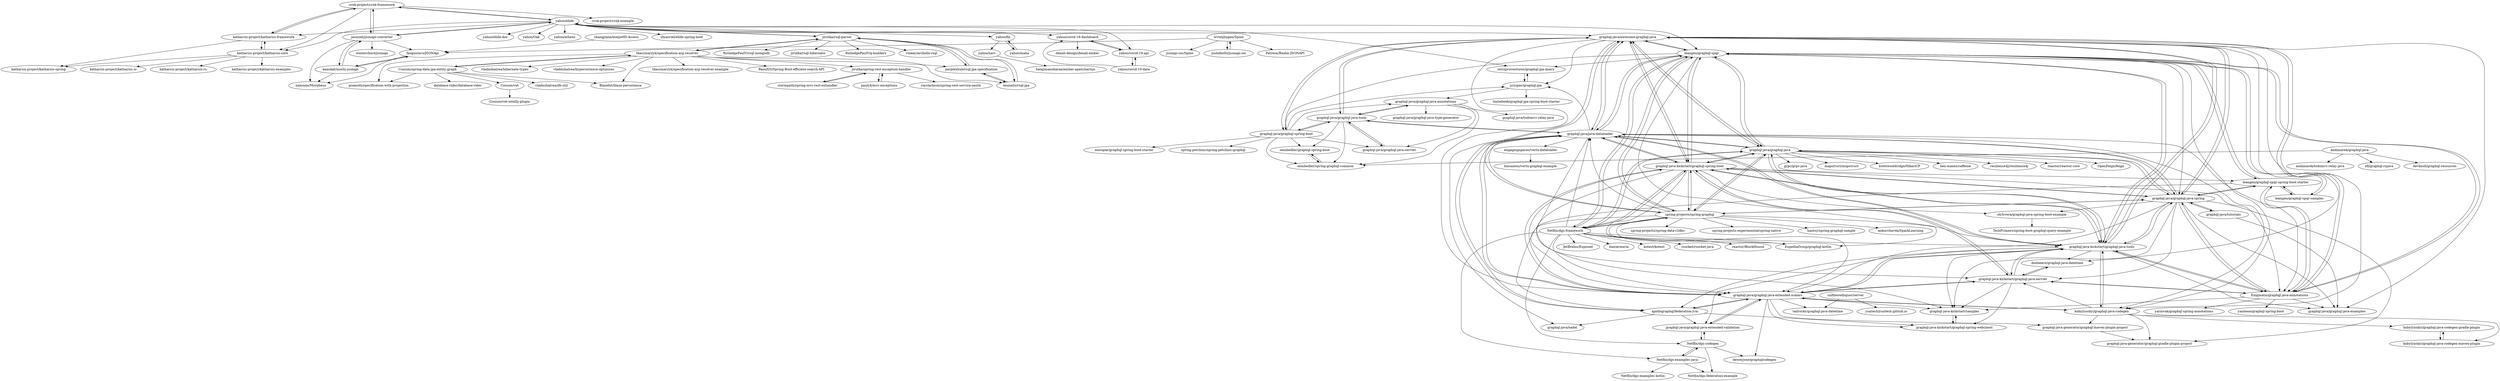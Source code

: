 digraph G {
"crnk-project/crnk-framework" -> "katharsis-project/katharsis-framework"
"crnk-project/crnk-framework" -> "crnk-project/crnk-example"
"crnk-project/crnk-framework" -> "yahoo/elide"
"crnk-project/crnk-framework" -> "jasminb/jsonapi-converter"
"crnk-project/crnk-framework" -> "katharsis-project/katharsis-core"
"eh3rrera/graphql-java-spring-boot-example" -> "TechPrimers/spring-boot-graphql-query-example"
"yahoo/elide" -> "crnk-project/crnk-framework"
"yahoo/elide" -> "yahoo/fili"
"yahoo/elide" -> "illyasviel/elide-spring-boot"
"yahoo/elide" -> "katharsis-project/katharsis-framework"
"yahoo/elide" -> "introproventures/graphql-jpa-query"
"yahoo/elide" -> "jasminb/jsonapi-converter"
"yahoo/elide" -> "leangen/graphql-spqr"
"yahoo/elide" -> "yahoo/covid-19-dashboard"
"yahoo/elide" -> "jirutka/rsql-parser"
"yahoo/elide" -> "yahoo/elide-doc"
"yahoo/elide" -> "yahoo/covid-19-api"
"yahoo/elide" -> "yahoo/Oak" ["e"=1]
"yahoo/elide" -> "katharsis-project/katharsis-core"
"yahoo/elide" -> "yahoo/athenz" ["e"=1]
"yahoo/elide" -> "graphql-java/awesome-graphql-java"
"graphql-java/graphql-java" -> "graphql-java-kickstart/graphql-spring-boot"
"graphql-java/graphql-java" -> "spring-projects/spring-graphql"
"graphql-java/graphql-java" -> "graphql-java-kickstart/graphql-java-tools"
"graphql-java/graphql-java" -> "leangen/graphql-spqr"
"graphql-java/graphql-java" -> "graphql-java/graphql-java-spring"
"graphql-java/graphql-java" -> "Netflix/dgs-framework"
"graphql-java/graphql-java" -> "ben-manes/caffeine" ["e"=1]
"graphql-java/graphql-java" -> "resilience4j/resilience4j" ["e"=1]
"graphql-java/graphql-java" -> "reactor/reactor-core" ["e"=1]
"graphql-java/graphql-java" -> "OpenFeign/feign" ["e"=1]
"graphql-java/graphql-java" -> "grpc/grpc-java" ["e"=1]
"graphql-java/graphql-java" -> "mapstruct/mapstruct" ["e"=1]
"graphql-java/graphql-java" -> "graphql-java/awesome-graphql-java"
"graphql-java/graphql-java" -> "graphql-java/java-dataloader"
"graphql-java/graphql-java" -> "brettwooldridge/HikariCP" ["e"=1]
"graphql-java-kickstart/graphql-spring-boot" -> "graphql-java-kickstart/graphql-java-tools"
"graphql-java-kickstart/graphql-spring-boot" -> "graphql-java/graphql-java"
"graphql-java-kickstart/graphql-spring-boot" -> "graphql-java/graphql-java-spring"
"graphql-java-kickstart/graphql-spring-boot" -> "graphql-java-kickstart/graphql-java-servlet"
"graphql-java-kickstart/graphql-spring-boot" -> "leangen/graphql-spqr"
"graphql-java-kickstart/graphql-spring-boot" -> "spring-projects/spring-graphql"
"graphql-java-kickstart/graphql-spring-boot" -> "graphql-java/graphql-java-extended-scalars"
"graphql-java-kickstart/graphql-spring-boot" -> "graphql-java/awesome-graphql-java"
"graphql-java-kickstart/graphql-spring-boot" -> "Enigmatis/graphql-java-annotations"
"graphql-java-kickstart/graphql-spring-boot" -> "eh3rrera/graphql-java-spring-boot-example"
"graphql-java-kickstart/graphql-spring-boot" -> "graphql-java/java-dataloader"
"graphql-java-kickstart/graphql-spring-boot" -> "ExpediaGroup/graphql-kotlin" ["e"=1]
"graphql-java-kickstart/graphql-spring-boot" -> "Netflix/dgs-framework"
"graphql-java-kickstart/graphql-spring-boot" -> "leangen/graphql-spqr-spring-boot-starter"
"graphql-java-kickstart/graphql-spring-boot" -> "graphql-java-kickstart/samples"
"Enigmatis/graphql-java-annotations" -> "yarinvak/graphql-spring-annotations"
"Enigmatis/graphql-java-annotations" -> "leangen/graphql-spqr-spring-boot-starter"
"Enigmatis/graphql-java-annotations" -> "graphql-java-kickstart/graphql-java-servlet"
"Enigmatis/graphql-java-annotations" -> "graphql-java-kickstart/graphql-java-tools"
"Enigmatis/graphql-java-annotations" -> "graphql-java/graphql-java-spring"
"Enigmatis/graphql-java-annotations" -> "graphql-java/graphql-java-examples"
"Enigmatis/graphql-java-annotations" -> "graphql-java/awesome-graphql-java"
"Enigmatis/graphql-java-annotations" -> "graphql-java-kickstart/samples"
"Enigmatis/graphql-java-annotations" -> "leangen/graphql-spqr"
"Enigmatis/graphql-java-annotations" -> "yandooo/graphql-spring-boot"
"Netflix/dgs-framework" -> "spring-projects/spring-graphql"
"Netflix/dgs-framework" -> "ExpediaGroup/graphql-kotlin" ["e"=1]
"Netflix/dgs-framework" -> "graphql-java/graphql-java"
"Netflix/dgs-framework" -> "Netflix/dgs-codegen"
"Netflix/dgs-framework" -> "graphql-java-kickstart/graphql-spring-boot"
"Netflix/dgs-framework" -> "Netflix/dgs-examples-java"
"Netflix/dgs-framework" -> "leangen/graphql-spqr"
"Netflix/dgs-framework" -> "graphql-java/java-dataloader"
"Netflix/dgs-framework" -> "kotest/kotest" ["e"=1]
"Netflix/dgs-framework" -> "graphql-java-kickstart/graphql-java-tools"
"Netflix/dgs-framework" -> "rsocket/rsocket-java" ["e"=1]
"Netflix/dgs-framework" -> "reactor/BlockHound" ["e"=1]
"Netflix/dgs-framework" -> "graphql-java/graphql-java-extended-scalars"
"Netflix/dgs-framework" -> "JetBrains/Exposed" ["e"=1]
"Netflix/dgs-framework" -> "line/armeria" ["e"=1]
"graphql-java/graphql-java-extended-scalars" -> "graphql-java/graphql-java-extended-validation"
"graphql-java/graphql-java-extended-scalars" -> "graphql-java-kickstart/graphql-java-tools"
"graphql-java/graphql-java-extended-scalars" -> "graphql-java-kickstart/graphql-java-servlet"
"graphql-java/graphql-java-extended-scalars" -> "graphql-java-kickstart/samples"
"graphql-java/graphql-java-extended-scalars" -> "kobylynskyi/graphql-java-codegen"
"graphql-java/graphql-java-extended-scalars" -> "apollographql/federation-jvm"
"graphql-java/graphql-java-extended-scalars" -> "graphql-java-kickstart/graphql-spring-webclient"
"graphql-java/graphql-java-extended-scalars" -> "tailrocks/graphql-java-datetime"
"graphql-java/graphql-java-extended-scalars" -> "graphql-java-generator/graphql-maven-plugin-project"
"graphql-java/graphql-java-extended-scalars" -> "deweyjose/graphqlcodegen"
"graphql-java/graphql-java-extended-scalars" -> "graphql-java/java-dataloader"
"graphql-java/graphql-java-extended-scalars" -> "graphql-java-kickstart/graphql-spring-boot"
"graphql-java/tutorials" -> "graphql-java/graphql-java-spring"
"graphql-java/tutorials" -> "graphql-java/graphql-java-examples"
"leangen/graphql-spqr" -> "leangen/graphql-spqr-spring-boot-starter"
"leangen/graphql-spqr" -> "leangen/graphql-spqr-samples"
"leangen/graphql-spqr" -> "graphql-java/awesome-graphql-java"
"leangen/graphql-spqr" -> "graphql-java-kickstart/graphql-spring-boot"
"leangen/graphql-spqr" -> "Enigmatis/graphql-java-annotations"
"leangen/graphql-spqr" -> "graphql-java-kickstart/graphql-java-tools"
"leangen/graphql-spqr" -> "graphql-java/java-dataloader"
"leangen/graphql-spqr" -> "graphql-java/graphql-java"
"leangen/graphql-spqr" -> "introproventures/graphql-jpa-query"
"leangen/graphql-spqr" -> "spring-projects/spring-graphql"
"leangen/graphql-spqr" -> "kobylynskyi/graphql-java-codegen"
"leangen/graphql-spqr" -> "graphql-java/graphql-java-spring"
"leangen/graphql-spqr" -> "Netflix/dgs-framework"
"leangen/graphql-spqr" -> "ExpediaGroup/graphql-kotlin" ["e"=1]
"leangen/graphql-spqr" -> "graphql-java/graphql-spring-boot"
"graphql-java/java-dataloader" -> "apollographql/federation-jvm"
"graphql-java/java-dataloader" -> "graphql-java/awesome-graphql-java"
"graphql-java/java-dataloader" -> "graphql-java-kickstart/graphql-java-tools"
"graphql-java/java-dataloader" -> "graphql-java/graphql-java-spring"
"graphql-java/java-dataloader" -> "graphql-java/graphql-java-extended-scalars"
"graphql-java/java-dataloader" -> "graphql-java/graphql-java-tools"
"graphql-java/java-dataloader" -> "leangen/graphql-spqr"
"graphql-java/java-dataloader" -> "engagingspaces/vertx-dataloader"
"graphql-java/java-dataloader" -> "Enigmatis/graphql-java-annotations"
"graphql-java/java-dataloader" -> "graphql-java-kickstart/graphql-spring-boot"
"graphql-java/java-dataloader" -> "graphql-java/graphql-java"
"graphql-java/java-dataloader" -> "graphql-java/nadel"
"graphql-java/java-dataloader" -> "jcrygier/graphql-jpa"
"graphql-java/java-dataloader" -> "kobylynskyi/graphql-java-codegen"
"graphql-java/java-dataloader" -> "graphql-java-kickstart/graphql-java-servlet"
"spring-projects/spring-graphql" -> "Netflix/dgs-framework"
"spring-projects/spring-graphql" -> "graphql-java/graphql-java-spring"
"spring-projects/spring-graphql" -> "graphql-java-kickstart/graphql-spring-boot"
"spring-projects/spring-graphql" -> "graphql-java/graphql-java"
"spring-projects/spring-graphql" -> "graphql-java/graphql-java-extended-scalars"
"spring-projects/spring-graphql" -> "spring-projects-experimental/spring-native" ["e"=1]
"spring-projects/spring-graphql" -> "leangen/graphql-spqr"
"spring-projects/spring-graphql" -> "graphql-java/awesome-graphql-java"
"spring-projects/spring-graphql" -> "ExpediaGroup/graphql-kotlin" ["e"=1]
"spring-projects/spring-graphql" -> "hantsy/spring-graphql-sample"
"spring-projects/spring-graphql" -> "graphql-java-kickstart/graphql-java-tools"
"spring-projects/spring-graphql" -> "ankurchavda/SparkLearning" ["e"=1]
"spring-projects/spring-graphql" -> "apollographql/federation-jvm"
"spring-projects/spring-graphql" -> "graphql-java/java-dataloader"
"spring-projects/spring-graphql" -> "spring-projects/spring-data-r2dbc" ["e"=1]
"Cosium/spring-data-jpa-entity-graph" -> "pramoth/specification-with-projection"
"Cosium/spring-data-jpa-entity-graph" -> "vladmihalcea/db-util" ["e"=1]
"Cosium/spring-data-jpa-entity-graph" -> "tkaczmarzyk/specification-arg-resolver"
"Cosium/spring-data-jpa-entity-graph" -> "Cosium/vet"
"Cosium/spring-data-jpa-entity-graph" -> "Blazebit/blaze-persistence" ["e"=1]
"Cosium/spring-data-jpa-entity-graph" -> "database-rider/database-rider" ["e"=1]
"tkaczmarzyk/specification-arg-resolver" -> "tkaczmarzyk/specification-arg-resolver-example"
"tkaczmarzyk/specification-arg-resolver" -> "jirutka/rsql-parser"
"tkaczmarzyk/specification-arg-resolver" -> "perplexhub/rsql-jpa-specification"
"tkaczmarzyk/specification-arg-resolver" -> "Cosium/spring-data-jpa-entity-graph"
"tkaczmarzyk/specification-arg-resolver" -> "Raouf25/Spring-Boot-efficient-search-API"
"tkaczmarzyk/specification-arg-resolver" -> "vladmihalcea/hibernate-types" ["e"=1]
"tkaczmarzyk/specification-arg-resolver" -> "Blazebit/blaze-persistence" ["e"=1]
"tkaczmarzyk/specification-arg-resolver" -> "jirutka/spring-rest-exception-handler"
"tkaczmarzyk/specification-arg-resolver" -> "tennaito/rsql-jpa"
"tkaczmarzyk/specification-arg-resolver" -> "pramoth/specification-with-projection"
"tkaczmarzyk/specification-arg-resolver" -> "vladmihalcea/hypersistence-optimizer" ["e"=1]
"stormpath/spring-mvc-rest-exhandler" -> "jirutka/spring-rest-exception-handler"
"yahoo/covid-19-data" -> "yahoo/covid-19-api"
"yahoo/covid-19-data" -> "yahoo/covid-19-dashboard"
"tennaito/rsql-jpa" -> "jirutka/rsql-parser"
"tennaito/rsql-jpa" -> "perplexhub/rsql-jpa-specification"
"yahoo/maha" -> "yahoo/fili"
"jasminb/jsonapi-converter" -> "faogustavo/JSONApi"
"jasminb/jsonapi-converter" -> "kamikat/moshi-jsonapi"
"jasminb/jsonapi-converter" -> "crnk-project/crnk-framework"
"jasminb/jsonapi-converter" -> "xamoom/Morpheus"
"jasminb/jsonapi-converter" -> "winterchord/jsonapi"
"jasminb/jsonapi-converter" -> "yahoo/elide"
"joshdholtz/jsonapi-ios" -> "wvteijlingen/Spine"
"andimarek/graphql-java" -> "devknoll/graphql-resources"
"andimarek/graphql-java" -> "andimarek/todomvc-relay-java"
"andimarek/graphql-java" -> "oembedler/spring-graphql-common"
"andimarek/graphql-java" -> "nfl/graphql-rxjava"
"graphql-java/awesome-graphql-java" -> "graphql-java/java-dataloader"
"graphql-java/awesome-graphql-java" -> "leangen/graphql-spqr"
"graphql-java/awesome-graphql-java" -> "graphql-java/graphql-spring-boot"
"graphql-java/awesome-graphql-java" -> "graphql-java/graphql-java-tools"
"graphql-java/awesome-graphql-java" -> "graphql-java-kickstart/graphql-java-tools"
"graphql-java/awesome-graphql-java" -> "graphql-java/graphql-java-spring"
"graphql-java/awesome-graphql-java" -> "Enigmatis/graphql-java-annotations"
"graphql-java/awesome-graphql-java" -> "graphql-java-kickstart/graphql-spring-boot"
"graphql-java/awesome-graphql-java" -> "graphql-java/graphql-java-extended-scalars"
"graphql-java/awesome-graphql-java" -> "kobylynskyi/graphql-java-codegen"
"graphql-java/awesome-graphql-java" -> "donbeave/graphql-java-datetime"
"graphql-java/awesome-graphql-java" -> "jcrygier/graphql-jpa"
"graphql-java/awesome-graphql-java" -> "graphql-java/graphql-java"
"graphql-java/awesome-graphql-java" -> "graphql-java/graphql-java-examples"
"graphql-java/awesome-graphql-java" -> "spring-projects/spring-graphql"
"graphql-java/graphql-java-spring" -> "graphql-java-kickstart/graphql-java-tools"
"graphql-java/graphql-java-spring" -> "Enigmatis/graphql-java-annotations"
"graphql-java/graphql-java-spring" -> "spring-projects/spring-graphql"
"graphql-java/graphql-java-spring" -> "graphql-java/tutorials"
"graphql-java/graphql-java-spring" -> "graphql-java-kickstart/graphql-spring-boot"
"graphql-java/graphql-java-spring" -> "graphql-java/awesome-graphql-java"
"graphql-java/graphql-java-spring" -> "graphql-java/java-dataloader"
"graphql-java/graphql-java-spring" -> "leangen/graphql-spqr-spring-boot-starter"
"graphql-java/graphql-java-spring" -> "graphql-java/graphql-java"
"graphql-java/graphql-java-spring" -> "eh3rrera/graphql-java-spring-boot-example"
"graphql-java/graphql-java-spring" -> "graphql-java/graphql-java-extended-scalars"
"graphql-java/graphql-java-spring" -> "graphql-java/graphql-java-examples"
"graphql-java/graphql-java-spring" -> "graphql-java-kickstart/samples"
"graphql-java/graphql-java-spring" -> "graphql-java-kickstart/graphql-java-servlet"
"graphql-java/graphql-java-spring" -> "graphql-java-generator/graphql-gradle-plugin-project"
"jirutka/rsql-parser" -> "tennaito/rsql-jpa"
"jirutka/rsql-parser" -> "perplexhub/rsql-jpa-specification"
"jirutka/rsql-parser" -> "RutledgePaulV/q-builders"
"jirutka/rsql-parser" -> "tkaczmarzyk/specification-arg-resolver"
"jirutka/rsql-parser" -> "vineey/archelix-rsql"
"jirutka/rsql-parser" -> "RutledgePaulV/rsql-mongodb"
"jirutka/rsql-parser" -> "yahoo/elide"
"jirutka/rsql-parser" -> "jirutka/rsql-hibernate"
"yahoo/fili" -> "yahoo/maha"
"yahoo/fili" -> "yahoo/navi"
"kobylynskyi/graphql-java-codegen" -> "graphql-java/graphql-java-extended-scalars"
"kobylynskyi/graphql-java-codegen" -> "graphql-java-kickstart/graphql-java-tools"
"kobylynskyi/graphql-java-codegen" -> "graphql-java-generator/graphql-maven-plugin-project"
"kobylynskyi/graphql-java-codegen" -> "graphql-java-generator/graphql-gradle-plugin-project"
"kobylynskyi/graphql-java-codegen" -> "graphql-java-kickstart/graphql-java-servlet"
"kobylynskyi/graphql-java-codegen" -> "kobylynskyi/graphql-java-codegen-maven-plugin"
"kobylynskyi/graphql-java-codegen" -> "kobylynskyi/graphql-java-codegen-gradle-plugin"
"leangen/graphql-spqr-samples" -> "leangen/graphql-spqr-spring-boot-starter"
"leangen/graphql-spqr-samples" -> "leangen/graphql-spqr"
"paulc4/mvc-exceptions" -> "jirutka/spring-rest-exception-handler"
"graphql-java-kickstart/graphql-spring-webclient" -> "graphql-java-kickstart/samples"
"kamikat/moshi-jsonapi" -> "faogustavo/JSONApi"
"kamikat/moshi-jsonapi" -> "jasminb/jsonapi-converter"
"kamikat/moshi-jsonapi" -> "xamoom/Morpheus"
"graphql-java-kickstart/graphql-java-tools" -> "graphql-java-kickstart/graphql-spring-boot"
"graphql-java-kickstart/graphql-java-tools" -> "graphql-java-kickstart/graphql-java-servlet"
"graphql-java-kickstart/graphql-java-tools" -> "graphql-java/graphql-java-extended-scalars"
"graphql-java-kickstart/graphql-java-tools" -> "graphql-java/graphql-java-spring"
"graphql-java-kickstart/graphql-java-tools" -> "Enigmatis/graphql-java-annotations"
"graphql-java-kickstart/graphql-java-tools" -> "kobylynskyi/graphql-java-codegen"
"graphql-java-kickstart/graphql-java-tools" -> "graphql-java/awesome-graphql-java"
"graphql-java-kickstart/graphql-java-tools" -> "graphql-java/java-dataloader"
"graphql-java-kickstart/graphql-java-tools" -> "graphql-java-kickstart/samples"
"graphql-java-kickstart/graphql-java-tools" -> "graphql-java/graphql-java"
"graphql-java-kickstart/graphql-java-tools" -> "leangen/graphql-spqr"
"graphql-java-kickstart/graphql-java-tools" -> "apollographql/federation-jvm"
"graphql-java-kickstart/graphql-java-tools" -> "donbeave/graphql-java-datetime"
"graphql-java-kickstart/graphql-java-tools" -> "graphql-java/graphql-java-extended-validation"
"graphql-java-kickstart/graphql-java-tools" -> "graphql-java/graphql-java-examples"
"apollographql/federation-jvm" -> "graphql-java/java-dataloader"
"apollographql/federation-jvm" -> "graphql-java/graphql-java-extended-scalars"
"apollographql/federation-jvm" -> "graphql-java-kickstart/graphql-spring-webclient"
"apollographql/federation-jvm" -> "graphql-java/nadel"
"apollographql/federation-jvm" -> "graphql-java/graphql-java-extended-validation"
"graphql-java/graphql-java-annotations" -> "graphql-java/graphql-java-servlet"
"graphql-java/graphql-java-annotations" -> "graphql-java/graphql-java-tools"
"graphql-java/graphql-java-annotations" -> "graphql-java/todomvc-relay-java"
"graphql-java/graphql-java-annotations" -> "oembedler/spring-graphql-common"
"graphql-java/graphql-java-annotations" -> "graphql-java/graphql-java-type-generator"
"graphql-java/graphql-java-servlet" -> "graphql-java/graphql-java-tools"
"graphql-java/graphql-java-tools" -> "graphql-java/graphql-spring-boot"
"graphql-java/graphql-java-tools" -> "graphql-java/graphql-java-servlet"
"graphql-java/graphql-java-tools" -> "graphql-java/graphql-java-annotations"
"graphql-java/graphql-java-tools" -> "oembedler/spring-graphql-common"
"graphql-java/graphql-java-tools" -> "graphql-java/awesome-graphql-java"
"graphql-java/graphql-java-tools" -> "graphql-java/java-dataloader"
"graphql-java/graphql-java-tools" -> "oembedler/graphql-spring-boot"
"Cosium/vet" -> "Cosium/vet-intellij-plugin"
"yahoo/covid-19-dashboard" -> "yahoo/covid-19-api"
"yahoo/covid-19-dashboard" -> "denali-design/denali-ember"
"perplexhub/rsql-jpa-specification" -> "tennaito/rsql-jpa"
"perplexhub/rsql-jpa-specification" -> "jirutka/rsql-parser"
"introproventures/graphql-jpa-query" -> "jcrygier/graphql-jpa"
"jcrygier/graphql-jpa" -> "timtebeek/graphql-jpa-spring-boot-starter"
"jcrygier/graphql-jpa" -> "introproventures/graphql-jpa-query"
"jcrygier/graphql-jpa" -> "graphql-java/graphql-java-annotations"
"engagingspaces/vertx-dataloader" -> "bmsantos/vertx-graphql-example"
"graphql-java/graphql-spring-boot" -> "graphql-java/graphql-java-tools"
"graphql-java/graphql-spring-boot" -> "oembedler/spring-graphql-common"
"graphql-java/graphql-spring-boot" -> "graphql-java/graphql-java-servlet"
"graphql-java/graphql-spring-boot" -> "graphql-java/awesome-graphql-java"
"graphql-java/graphql-spring-boot" -> "merapar/graphql-spring-boot-starter"
"graphql-java/graphql-spring-boot" -> "jcrygier/graphql-jpa"
"graphql-java/graphql-spring-boot" -> "graphql-java/graphql-java-annotations"
"graphql-java/graphql-spring-boot" -> "spring-petclinic/spring-petclinic-graphql" ["e"=1]
"graphql-java/graphql-spring-boot" -> "oembedler/graphql-spring-boot"
"oembedler/spring-graphql-common" -> "oembedler/graphql-spring-boot"
"wvteijlingen/Spine" -> "joshdholtz/jsonapi-ios"
"wvteijlingen/Spine" -> "Patreon/Realm-JSONAPI"
"wvteijlingen/Spine" -> "faogustavo/JSONApi"
"wvteijlingen/Spine" -> "jsonapi-ios/Spine"
"katharsis-project/katharsis-framework" -> "crnk-project/crnk-framework"
"katharsis-project/katharsis-framework" -> "katharsis-project/katharsis-core"
"katharsis-project/katharsis-framework" -> "katharsis-project/katharsis-spring"
"graphql-java-kickstart/samples" -> "graphql-java-kickstart/graphql-spring-webclient"
"graphql-java/graphql-java-extended-validation" -> "graphql-java/graphql-java-extended-scalars"
"graphql-java/graphql-java-extended-validation" -> "Netflix/dgs-codegen"
"leangen/graphql-spqr-spring-boot-starter" -> "leangen/graphql-spqr"
"leangen/graphql-spqr-spring-boot-starter" -> "leangen/graphql-spqr-samples"
"leangen/graphql-spqr-spring-boot-starter" -> "Enigmatis/graphql-java-annotations"
"leangen/graphql-spqr-spring-boot-starter" -> "graphql-java/graphql-java-spring"
"leangen/graphql-spqr-spring-boot-starter" -> "graphql-java/graphql-java-extended-scalars"
"jirutka/spring-rest-exception-handler" -> "stormpath/spring-mvc-rest-exhandler"
"jirutka/spring-rest-exception-handler" -> "paulc4/mvc-exceptions"
"jirutka/spring-rest-exception-handler" -> "royclarkson/spring-rest-service-oauth" ["e"=1]
"kobylynskyi/graphql-java-codegen-gradle-plugin" -> "kobylynskyi/graphql-java-codegen-maven-plugin"
"kobylynskyi/graphql-java-codegen-maven-plugin" -> "kobylynskyi/graphql-java-codegen-gradle-plugin"
"donbeave/graphql-java-datetime" -> "graphql-java-kickstart/graphql-java-servlet"
"faogustavo/JSONApi" -> "xamoom/Morpheus"
"faogustavo/JSONApi" -> "kamikat/moshi-jsonapi"
"graphql-java-kickstart/graphql-java-servlet" -> "graphql-java-kickstart/graphql-java-tools"
"graphql-java-kickstart/graphql-java-servlet" -> "graphql-java-kickstart/samples"
"graphql-java-kickstart/graphql-java-servlet" -> "graphql-java/graphql-java-extended-scalars"
"graphql-java-kickstart/graphql-java-servlet" -> "Enigmatis/graphql-java-annotations"
"graphql-java-kickstart/graphql-java-servlet" -> "donbeave/graphql-java-datetime"
"graphql-java-kickstart/graphql-java-servlet" -> "graphql-java-kickstart/graphql-spring-webclient"
"graphql-java-kickstart/graphql-java-servlet" -> "graphql-java-kickstart/graphql-spring-boot"
"oembedler/graphql-spring-boot" -> "oembedler/spring-graphql-common"
"graphql-java-generator/graphql-maven-plugin-project" -> "graphql-java-generator/graphql-gradle-plugin-project"
"Netflix/dgs-examples-java" -> "Netflix/dgs-federation-example"
"Netflix/dgs-examples-java" -> "Netflix/dgs-codegen"
"Netflix/dgs-examples-java" -> "Netflix/dgs-examples-kotlin"
"yahoo/covid-19-api" -> "yahoo/covid-19-dashboard"
"yahoo/covid-19-api" -> "yahoo/covid-19-data"
"Netflix/dgs-codegen" -> "graphql-java/graphql-java-extended-validation"
"Netflix/dgs-codegen" -> "deweyjose/graphqlcodegen"
"Netflix/dgs-codegen" -> "Netflix/dgs-examples-java"
"Netflix/dgs-codegen" -> "Netflix/dgs-federation-example"
"katharsis-project/katharsis-core" -> "katharsis-project/katharsis-rs"
"katharsis-project/katharsis-core" -> "katharsis-project/katharsis-spring"
"katharsis-project/katharsis-core" -> "katharsis-project/katharsis-examples"
"katharsis-project/katharsis-core" -> "katharsis-project/katharsis-framework"
"katharsis-project/katharsis-core" -> "katharsis-project/katharsis.io"
"yahoo/navi" -> "balajimanoharan/ember-apexchartsjs"
"zhangjiana/meijieH5-Access" -> "faogustavo/JSONApi"
"unfilteredliquor/server" -> "tailrocks/graphql-java-datetime"
"unfilteredliquor/server" -> "yuxtech/yuxtech.github.io"
"crnk-project/crnk-framework" ["l"="7.522,22.047"]
"katharsis-project/katharsis-framework" ["l"="7.545,22.049"]
"crnk-project/crnk-example" ["l"="7.495,22.043"]
"yahoo/elide" ["l"="7.533,22.082"]
"jasminb/jsonapi-converter" ["l"="7.51,22.02"]
"katharsis-project/katharsis-core" ["l"="7.555,22.034"]
"eh3rrera/graphql-java-spring-boot-example" ["l"="7.454,22.308"]
"TechPrimers/spring-boot-graphql-query-example" ["l"="7.435,22.344"]
"yahoo/fili" ["l"="7.466,22.052"]
"illyasviel/elide-spring-boot" ["l"="7.506,22.084"]
"introproventures/graphql-jpa-query" ["l"="7.498,22.141"]
"leangen/graphql-spqr" ["l"="7.472,22.212"]
"yahoo/covid-19-dashboard" ["l"="7.571,22.083"]
"jirutka/rsql-parser" ["l"="7.628,22.038"]
"yahoo/elide-doc" ["l"="7.542,22.103"]
"yahoo/covid-19-api" ["l"="7.569,22.096"]
"yahoo/Oak" ["l"="9.028,21.575"]
"yahoo/athenz" ["l"="-13.608,18.064"]
"graphql-java/awesome-graphql-java" ["l"="7.487,22.203"]
"graphql-java/graphql-java" ["l"="7.456,22.265"]
"graphql-java-kickstart/graphql-spring-boot" ["l"="7.49,22.256"]
"spring-projects/spring-graphql" ["l"="7.49,22.231"]
"graphql-java-kickstart/graphql-java-tools" ["l"="7.506,22.238"]
"graphql-java/graphql-java-spring" ["l"="7.474,22.243"]
"Netflix/dgs-framework" ["l"="7.503,22.286"]
"ben-manes/caffeine" ["l"="9.408,21.449"]
"resilience4j/resilience4j" ["l"="9.345,21.387"]
"reactor/reactor-core" ["l"="9.291,21.314"]
"OpenFeign/feign" ["l"="9.504,21.4"]
"grpc/grpc-java" ["l"="9.475,21.431"]
"mapstruct/mapstruct" ["l"="9.412,21.368"]
"graphql-java/java-dataloader" ["l"="7.503,22.218"]
"brettwooldridge/HikariCP" ["l"="9.491,21.509"]
"graphql-java-kickstart/graphql-java-servlet" ["l"="7.512,22.25"]
"graphql-java/graphql-java-extended-scalars" ["l"="7.525,22.245"]
"Enigmatis/graphql-java-annotations" ["l"="7.47,22.23"]
"ExpediaGroup/graphql-kotlin" ["l"="47.896,-3.445"]
"leangen/graphql-spqr-spring-boot-starter" ["l"="7.45,22.231"]
"graphql-java-kickstart/samples" ["l"="7.519,22.262"]
"yarinvak/graphql-spring-annotations" ["l"="7.434,22.243"]
"graphql-java/graphql-java-examples" ["l"="7.451,22.215"]
"yandooo/graphql-spring-boot" ["l"="7.415,22.256"]
"Netflix/dgs-codegen" ["l"="7.546,22.309"]
"Netflix/dgs-examples-java" ["l"="7.537,22.333"]
"kotest/kotest" ["l"="47.924,-3.4"]
"rsocket/rsocket-java" ["l"="9.207,21.207"]
"reactor/BlockHound" ["l"="9.14,21.159"]
"JetBrains/Exposed" ["l"="47.834,-3.376"]
"line/armeria" ["l"="9.313,21.297"]
"graphql-java/graphql-java-extended-validation" ["l"="7.542,22.274"]
"kobylynskyi/graphql-java-codegen" ["l"="7.526,22.212"]
"apollographql/federation-jvm" ["l"="7.538,22.23"]
"graphql-java-kickstart/graphql-spring-webclient" ["l"="7.546,22.259"]
"tailrocks/graphql-java-datetime" ["l"="7.577,22.262"]
"graphql-java-generator/graphql-maven-plugin-project" ["l"="7.565,22.226"]
"deweyjose/graphqlcodegen" ["l"="7.561,22.288"]
"graphql-java/tutorials" ["l"="7.419,22.235"]
"leangen/graphql-spqr-samples" ["l"="7.432,22.21"]
"graphql-java/graphql-spring-boot" ["l"="7.436,22.169"]
"graphql-java/graphql-java-tools" ["l"="7.452,22.177"]
"engagingspaces/vertx-dataloader" ["l"="7.578,22.203"]
"graphql-java/nadel" ["l"="7.553,22.202"]
"jcrygier/graphql-jpa" ["l"="7.475,22.16"]
"spring-projects-experimental/spring-native" ["l"="9.382,21.217"]
"hantsy/spring-graphql-sample" ["l"="7.511,22.184"]
"ankurchavda/SparkLearning" ["l"="13.37,23.938"]
"spring-projects/spring-data-r2dbc" ["l"="9.19,21.076"]
"Cosium/spring-data-jpa-entity-graph" ["l"="7.728,22.013"]
"pramoth/specification-with-projection" ["l"="7.72,22.036"]
"vladmihalcea/db-util" ["l"="9.109,21.163"]
"tkaczmarzyk/specification-arg-resolver" ["l"="7.689,22.011"]
"Cosium/vet" ["l"="7.756,22.017"]
"Blazebit/blaze-persistence" ["l"="9.093,21.173"]
"database-rider/database-rider" ["l"="9.084,21.16"]
"tkaczmarzyk/specification-arg-resolver-example" ["l"="7.68,21.986"]
"perplexhub/rsql-jpa-specification" ["l"="7.656,22.022"]
"Raouf25/Spring-Boot-efficient-search-API" ["l"="7.701,21.98"]
"vladmihalcea/hibernate-types" ["l"="9.183,21.207"]
"jirutka/spring-rest-exception-handler" ["l"="7.745,21.959"]
"tennaito/rsql-jpa" ["l"="7.662,22.038"]
"vladmihalcea/hypersistence-optimizer" ["l"="9.104,21.147"]
"stormpath/spring-mvc-rest-exhandler" ["l"="7.776,21.957"]
"yahoo/covid-19-data" ["l"="7.591,22.099"]
"yahoo/maha" ["l"="7.448,22.032"]
"faogustavo/JSONApi" ["l"="7.488,21.97"]
"kamikat/moshi-jsonapi" ["l"="7.491,21.992"]
"xamoom/Morpheus" ["l"="7.507,21.986"]
"winterchord/jsonapi" ["l"="7.519,22.001"]
"joshdholtz/jsonapi-ios" ["l"="7.44,21.903"]
"wvteijlingen/Spine" ["l"="7.466,21.917"]
"andimarek/graphql-java" ["l"="7.314,22.153"]
"devknoll/graphql-resources" ["l"="7.272,22.155"]
"andimarek/todomvc-relay-java" ["l"="7.297,22.171"]
"oembedler/spring-graphql-common" ["l"="7.389,22.162"]
"nfl/graphql-rxjava" ["l"="7.293,22.132"]
"donbeave/graphql-java-datetime" ["l"="7.542,22.243"]
"graphql-java-generator/graphql-gradle-plugin-project" ["l"="7.542,22.217"]
"RutledgePaulV/q-builders" ["l"="7.625,22.001"]
"vineey/archelix-rsql" ["l"="7.61,22.02"]
"RutledgePaulV/rsql-mongodb" ["l"="7.633,22.016"]
"jirutka/rsql-hibernate" ["l"="7.638,22.06"]
"yahoo/navi" ["l"="7.428,22.044"]
"kobylynskyi/graphql-java-codegen-maven-plugin" ["l"="7.538,22.184"]
"kobylynskyi/graphql-java-codegen-gradle-plugin" ["l"="7.553,22.184"]
"paulc4/mvc-exceptions" ["l"="7.755,21.928"]
"graphql-java/graphql-java-annotations" ["l"="7.421,22.15"]
"graphql-java/graphql-java-servlet" ["l"="7.443,22.15"]
"graphql-java/todomvc-relay-java" ["l"="7.392,22.12"]
"graphql-java/graphql-java-type-generator" ["l"="7.388,22.139"]
"oembedler/graphql-spring-boot" ["l"="7.404,22.176"]
"Cosium/vet-intellij-plugin" ["l"="7.773,22.022"]
"denali-design/denali-ember" ["l"="7.59,22.075"]
"timtebeek/graphql-jpa-spring-boot-starter" ["l"="7.47,22.127"]
"bmsantos/vertx-graphql-example" ["l"="7.61,22.2"]
"merapar/graphql-spring-boot-starter" ["l"="7.42,22.124"]
"spring-petclinic/spring-petclinic-graphql" ["l"="7.689,22.97"]
"Patreon/Realm-JSONAPI" ["l"="7.484,21.898"]
"jsonapi-ios/Spine" ["l"="7.463,21.888"]
"katharsis-project/katharsis-spring" ["l"="7.542,22.023"]
"royclarkson/spring-rest-service-oauth" ["l"="7.423,22.824"]
"Netflix/dgs-federation-example" ["l"="7.563,22.339"]
"Netflix/dgs-examples-kotlin" ["l"="7.542,22.368"]
"katharsis-project/katharsis-rs" ["l"="7.555,22.007"]
"katharsis-project/katharsis-examples" ["l"="7.578,22.023"]
"katharsis-project/katharsis.io" ["l"="7.569,22.011"]
"balajimanoharan/ember-apexchartsjs" ["l"="7.408,22.037"]
"zhangjiana/meijieH5-Access" ["l"="7.478,21.957"]
"unfilteredliquor/server" ["l"="7.605,22.275"]
"yuxtech/yuxtech.github.io" ["l"="7.629,22.285"]
}
